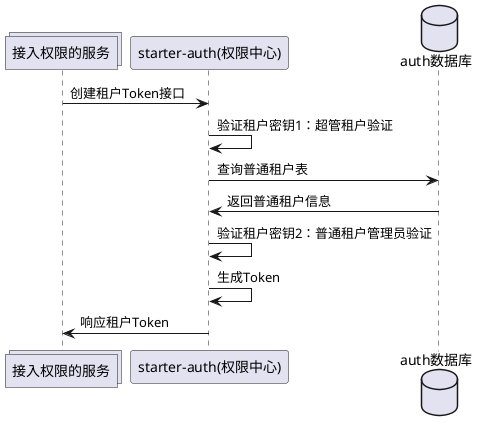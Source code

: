 @startuml

collections "接入权限的服务"
participant "starter-auth(权限中心)"
database "auth数据库"

"接入权限的服务" -> "starter-auth(权限中心)" : \
创建租户Token接口

"starter-auth(权限中心)" -> "starter-auth(权限中心)" : \
验证租户密钥1：超管租户验证

"starter-auth(权限中心)" -> "auth数据库" : \
查询普通租户表

"starter-auth(权限中心)" <- "auth数据库" : \
返回普通租户信息

"starter-auth(权限中心)" -> "starter-auth(权限中心)" : \
验证租户密钥2：普通租户管理员验证

"starter-auth(权限中心)" -> "starter-auth(权限中心)" : \
生成Token

"接入权限的服务" <- "starter-auth(权限中心)" : \
响应租户Token

@enduml